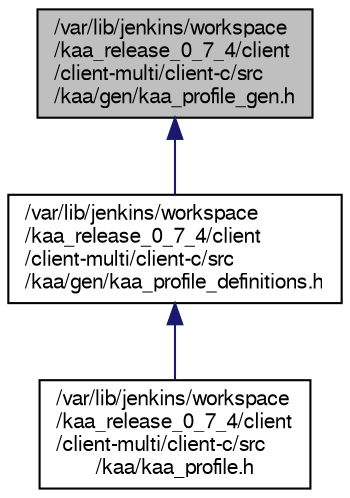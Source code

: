 digraph "/var/lib/jenkins/workspace/kaa_release_0_7_4/client/client-multi/client-c/src/kaa/gen/kaa_profile_gen.h"
{
  bgcolor="transparent";
  edge [fontname="FreeSans",fontsize="10",labelfontname="FreeSans",labelfontsize="10"];
  node [fontname="FreeSans",fontsize="10",shape=record];
  Node1 [label="/var/lib/jenkins/workspace\l/kaa_release_0_7_4/client\l/client-multi/client-c/src\l/kaa/gen/kaa_profile_gen.h",height=0.2,width=0.4,color="black", fillcolor="grey75", style="filled" fontcolor="black"];
  Node1 -> Node2 [dir="back",color="midnightblue",fontsize="10",style="solid",fontname="FreeSans"];
  Node2 [label="/var/lib/jenkins/workspace\l/kaa_release_0_7_4/client\l/client-multi/client-c/src\l/kaa/gen/kaa_profile_definitions.h",height=0.2,width=0.4,color="black",URL="$kaa__profile__definitions_8h.html"];
  Node2 -> Node3 [dir="back",color="midnightblue",fontsize="10",style="solid",fontname="FreeSans"];
  Node3 [label="/var/lib/jenkins/workspace\l/kaa_release_0_7_4/client\l/client-multi/client-c/src\l/kaa/kaa_profile.h",height=0.2,width=0.4,color="black",URL="$kaa__profile_8h.html",tooltip="Kaa profile reporting API. "];
}
